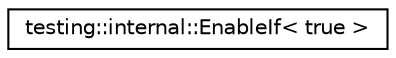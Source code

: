 digraph G
{
  edge [fontname="Helvetica",fontsize="10",labelfontname="Helvetica",labelfontsize="10"];
  node [fontname="Helvetica",fontsize="10",shape=record];
  rankdir="LR";
  Node1 [label="testing::internal::EnableIf\< true \>",height=0.2,width=0.4,color="black", fillcolor="white", style="filled",URL="$structtesting_1_1internal_1_1EnableIf_3_01true_01_4.html"];
}

